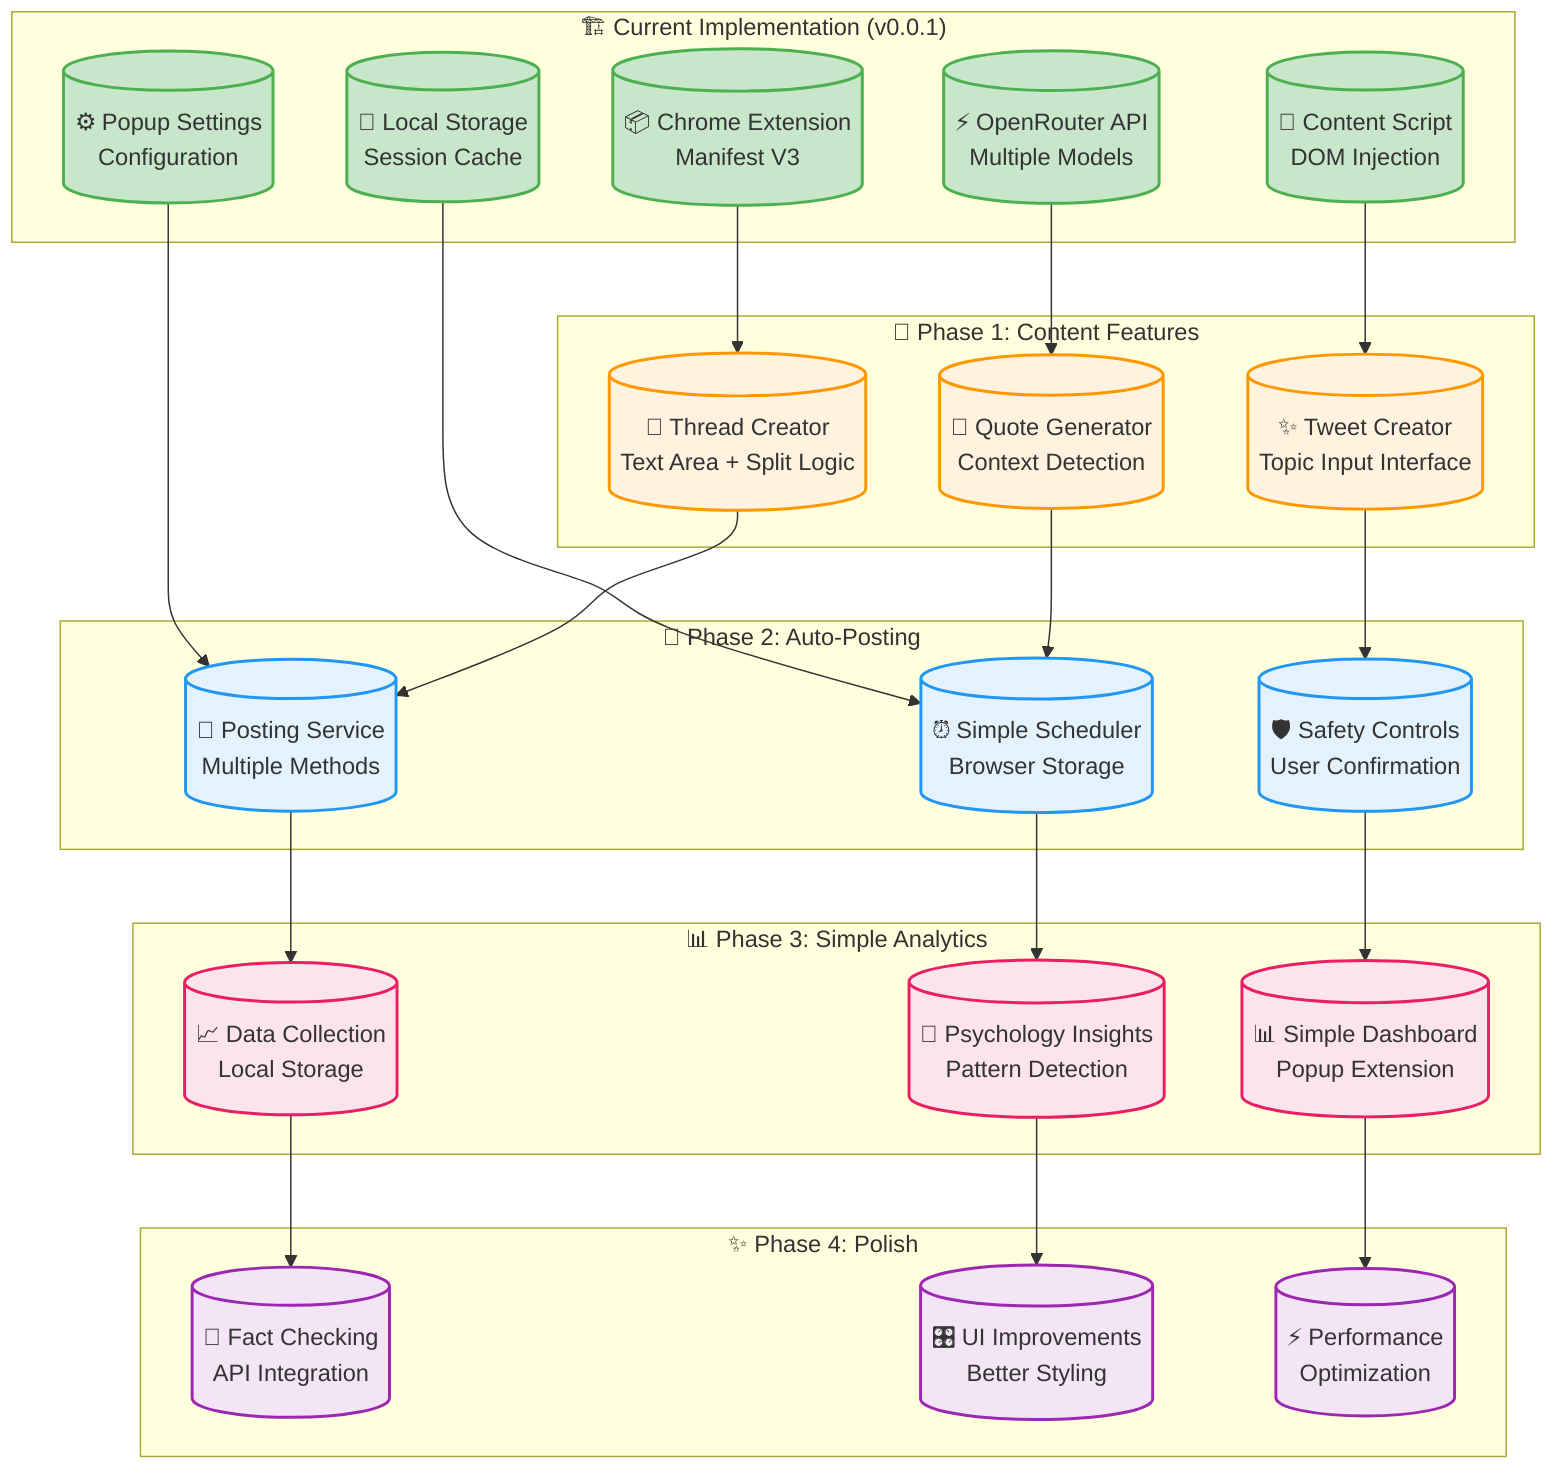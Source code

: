 graph TB
    %% Simple Implementation Roadmap - Consumer Focused
    subgraph "🏗️ Current Implementation (v0.0.1)"
        Current1[("📦 Chrome Extension<br/>Manifest V3")]
        Current2[("⚡ OpenRouter API<br/>Multiple Models")]
        Current3[("🎨 Content Script<br/>DOM Injection")]
        Current4[("⚙️ Popup Settings<br/>Configuration")]
        Current5[("💾 Local Storage<br/>Session Cache")]
    end

    subgraph "🔄 Phase 1: Content Features"
        Phase1_1[("📝 Thread Creator<br/>Text Area + Split Logic")]
        Phase1_2[("💬 Quote Generator<br/>Context Detection")]
        Phase1_3[("✨ Tweet Creator<br/>Topic Input Interface")]
    end

    subgraph "🚀 Phase 2: Auto-Posting"
        Phase2_1[("🔄 Posting Service<br/>Multiple Methods")]
        Phase2_2[("⏰ Simple Scheduler<br/>Browser Storage")]
        Phase2_3[("🛡️ Safety Controls<br/>User Confirmation")]
    end

    subgraph "📊 Phase 3: Simple Analytics"
        Phase3_1[("📈 Data Collection<br/>Local Storage")]
        Phase3_2[("🧠 Psychology Insights<br/>Pattern Detection")]
        Phase3_3[("📊 Simple Dashboard<br/>Popup Extension")]
    end

    subgraph "✨ Phase 4: Polish"
        Phase4_1[("🔬 Fact Checking<br/>API Integration")]
        Phase4_2[("🎛️ UI Improvements<br/>Better Styling")]
        Phase4_3[("⚡ Performance<br/>Optimization")]
    end

    %% Implementation Flow
    Current1 --> Phase1_1
    Current2 --> Phase1_2
    Current3 --> Phase1_3
    Current4 --> Phase2_1
    Current5 --> Phase2_2

    Phase1_1 --> Phase2_1
    Phase1_2 --> Phase2_2
    Phase1_3 --> Phase2_3

    Phase2_1 --> Phase3_1
    Phase2_2 --> Phase3_2
    Phase2_3 --> Phase3_3

    Phase3_1 --> Phase4_1
    Phase3_2 --> Phase4_2
    Phase3_3 --> Phase4_3

    %% Styling for phases
    classDef current fill:#c8e6c9,stroke:#4caf50,stroke-width:2px
    classDef phase1 fill:#fff3e0,stroke:#ff9800,stroke-width:2px
    classDef phase2 fill:#e3f2fd,stroke:#2196f3,stroke-width:2px
    classDef phase3 fill:#fce4ec,stroke:#e91e63,stroke-width:2px
    classDef phase4 fill:#f3e5f5,stroke:#9c27b0,stroke-width:2px

    class Current1,Current2,Current3,Current4,Current5 current
    class Phase1_1,Phase1_2,Phase1_3 phase1
    class Phase2_1,Phase2_2,Phase2_3 phase2
    class Phase3_1,Phase3_2,Phase3_3 phase3
    class Phase4_1,Phase4_2,Phase4_3 phase4